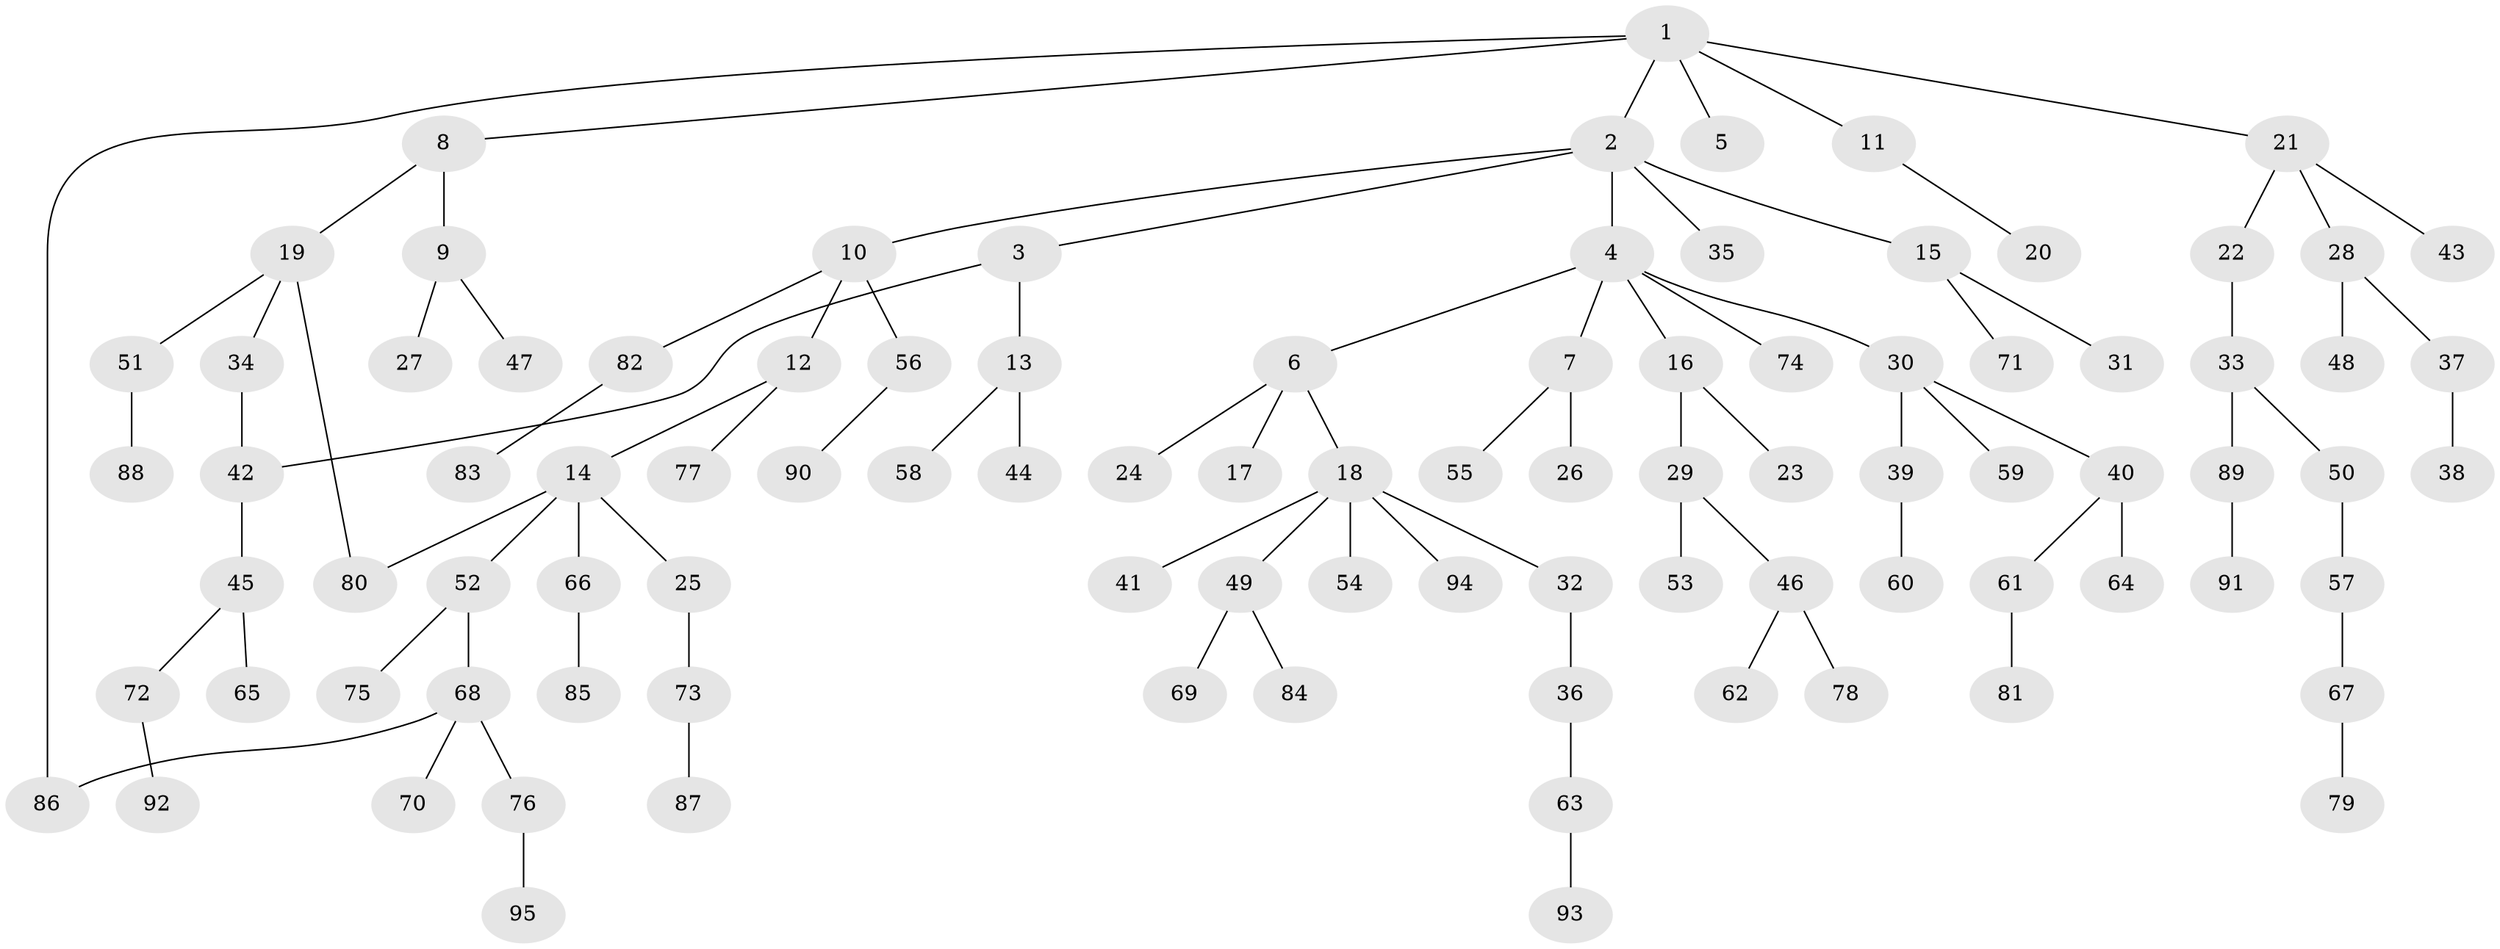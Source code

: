 // Generated by graph-tools (version 1.1) at 2025/13/03/09/25 04:13:16]
// undirected, 95 vertices, 97 edges
graph export_dot {
graph [start="1"]
  node [color=gray90,style=filled];
  1;
  2;
  3;
  4;
  5;
  6;
  7;
  8;
  9;
  10;
  11;
  12;
  13;
  14;
  15;
  16;
  17;
  18;
  19;
  20;
  21;
  22;
  23;
  24;
  25;
  26;
  27;
  28;
  29;
  30;
  31;
  32;
  33;
  34;
  35;
  36;
  37;
  38;
  39;
  40;
  41;
  42;
  43;
  44;
  45;
  46;
  47;
  48;
  49;
  50;
  51;
  52;
  53;
  54;
  55;
  56;
  57;
  58;
  59;
  60;
  61;
  62;
  63;
  64;
  65;
  66;
  67;
  68;
  69;
  70;
  71;
  72;
  73;
  74;
  75;
  76;
  77;
  78;
  79;
  80;
  81;
  82;
  83;
  84;
  85;
  86;
  87;
  88;
  89;
  90;
  91;
  92;
  93;
  94;
  95;
  1 -- 2;
  1 -- 5;
  1 -- 8;
  1 -- 11;
  1 -- 21;
  1 -- 86;
  2 -- 3;
  2 -- 4;
  2 -- 10;
  2 -- 15;
  2 -- 35;
  3 -- 13;
  3 -- 42;
  4 -- 6;
  4 -- 7;
  4 -- 16;
  4 -- 30;
  4 -- 74;
  6 -- 17;
  6 -- 18;
  6 -- 24;
  7 -- 26;
  7 -- 55;
  8 -- 9;
  8 -- 19;
  9 -- 27;
  9 -- 47;
  10 -- 12;
  10 -- 56;
  10 -- 82;
  11 -- 20;
  12 -- 14;
  12 -- 77;
  13 -- 44;
  13 -- 58;
  14 -- 25;
  14 -- 52;
  14 -- 66;
  14 -- 80;
  15 -- 31;
  15 -- 71;
  16 -- 23;
  16 -- 29;
  18 -- 32;
  18 -- 41;
  18 -- 49;
  18 -- 54;
  18 -- 94;
  19 -- 34;
  19 -- 51;
  19 -- 80;
  21 -- 22;
  21 -- 28;
  21 -- 43;
  22 -- 33;
  25 -- 73;
  28 -- 37;
  28 -- 48;
  29 -- 46;
  29 -- 53;
  30 -- 39;
  30 -- 40;
  30 -- 59;
  32 -- 36;
  33 -- 50;
  33 -- 89;
  34 -- 42;
  36 -- 63;
  37 -- 38;
  39 -- 60;
  40 -- 61;
  40 -- 64;
  42 -- 45;
  45 -- 65;
  45 -- 72;
  46 -- 62;
  46 -- 78;
  49 -- 69;
  49 -- 84;
  50 -- 57;
  51 -- 88;
  52 -- 68;
  52 -- 75;
  56 -- 90;
  57 -- 67;
  61 -- 81;
  63 -- 93;
  66 -- 85;
  67 -- 79;
  68 -- 70;
  68 -- 76;
  68 -- 86;
  72 -- 92;
  73 -- 87;
  76 -- 95;
  82 -- 83;
  89 -- 91;
}
